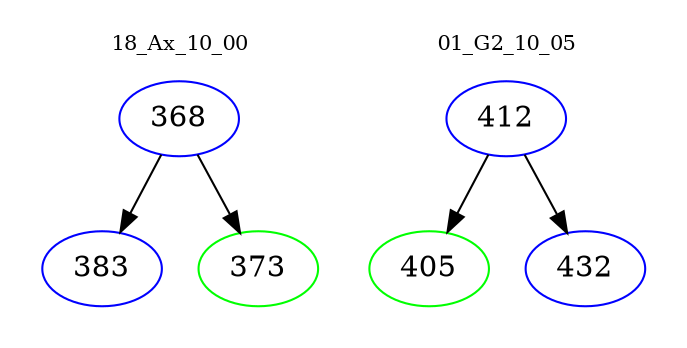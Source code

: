 digraph{
subgraph cluster_0 {
color = white
label = "18_Ax_10_00";
fontsize=10;
T0_368 [label="368", color="blue"]
T0_368 -> T0_383 [color="black"]
T0_383 [label="383", color="blue"]
T0_368 -> T0_373 [color="black"]
T0_373 [label="373", color="green"]
}
subgraph cluster_1 {
color = white
label = "01_G2_10_05";
fontsize=10;
T1_412 [label="412", color="blue"]
T1_412 -> T1_405 [color="black"]
T1_405 [label="405", color="green"]
T1_412 -> T1_432 [color="black"]
T1_432 [label="432", color="blue"]
}
}
